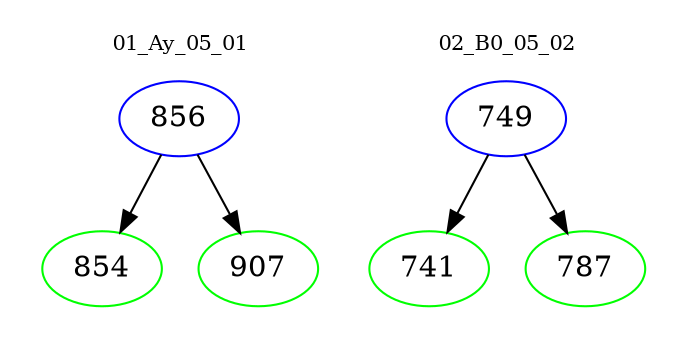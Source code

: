 digraph{
subgraph cluster_0 {
color = white
label = "01_Ay_05_01";
fontsize=10;
T0_856 [label="856", color="blue"]
T0_856 -> T0_854 [color="black"]
T0_854 [label="854", color="green"]
T0_856 -> T0_907 [color="black"]
T0_907 [label="907", color="green"]
}
subgraph cluster_1 {
color = white
label = "02_B0_05_02";
fontsize=10;
T1_749 [label="749", color="blue"]
T1_749 -> T1_741 [color="black"]
T1_741 [label="741", color="green"]
T1_749 -> T1_787 [color="black"]
T1_787 [label="787", color="green"]
}
}
